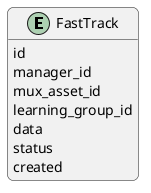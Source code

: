 @startuml
'https://plantuml.com/class-diagram
skinparam roundcorner 12

entity FastTrack {
    id
    manager_id
    mux_asset_id
    learning_group_id
    data
    status
    created
}

hide methods
@enduml